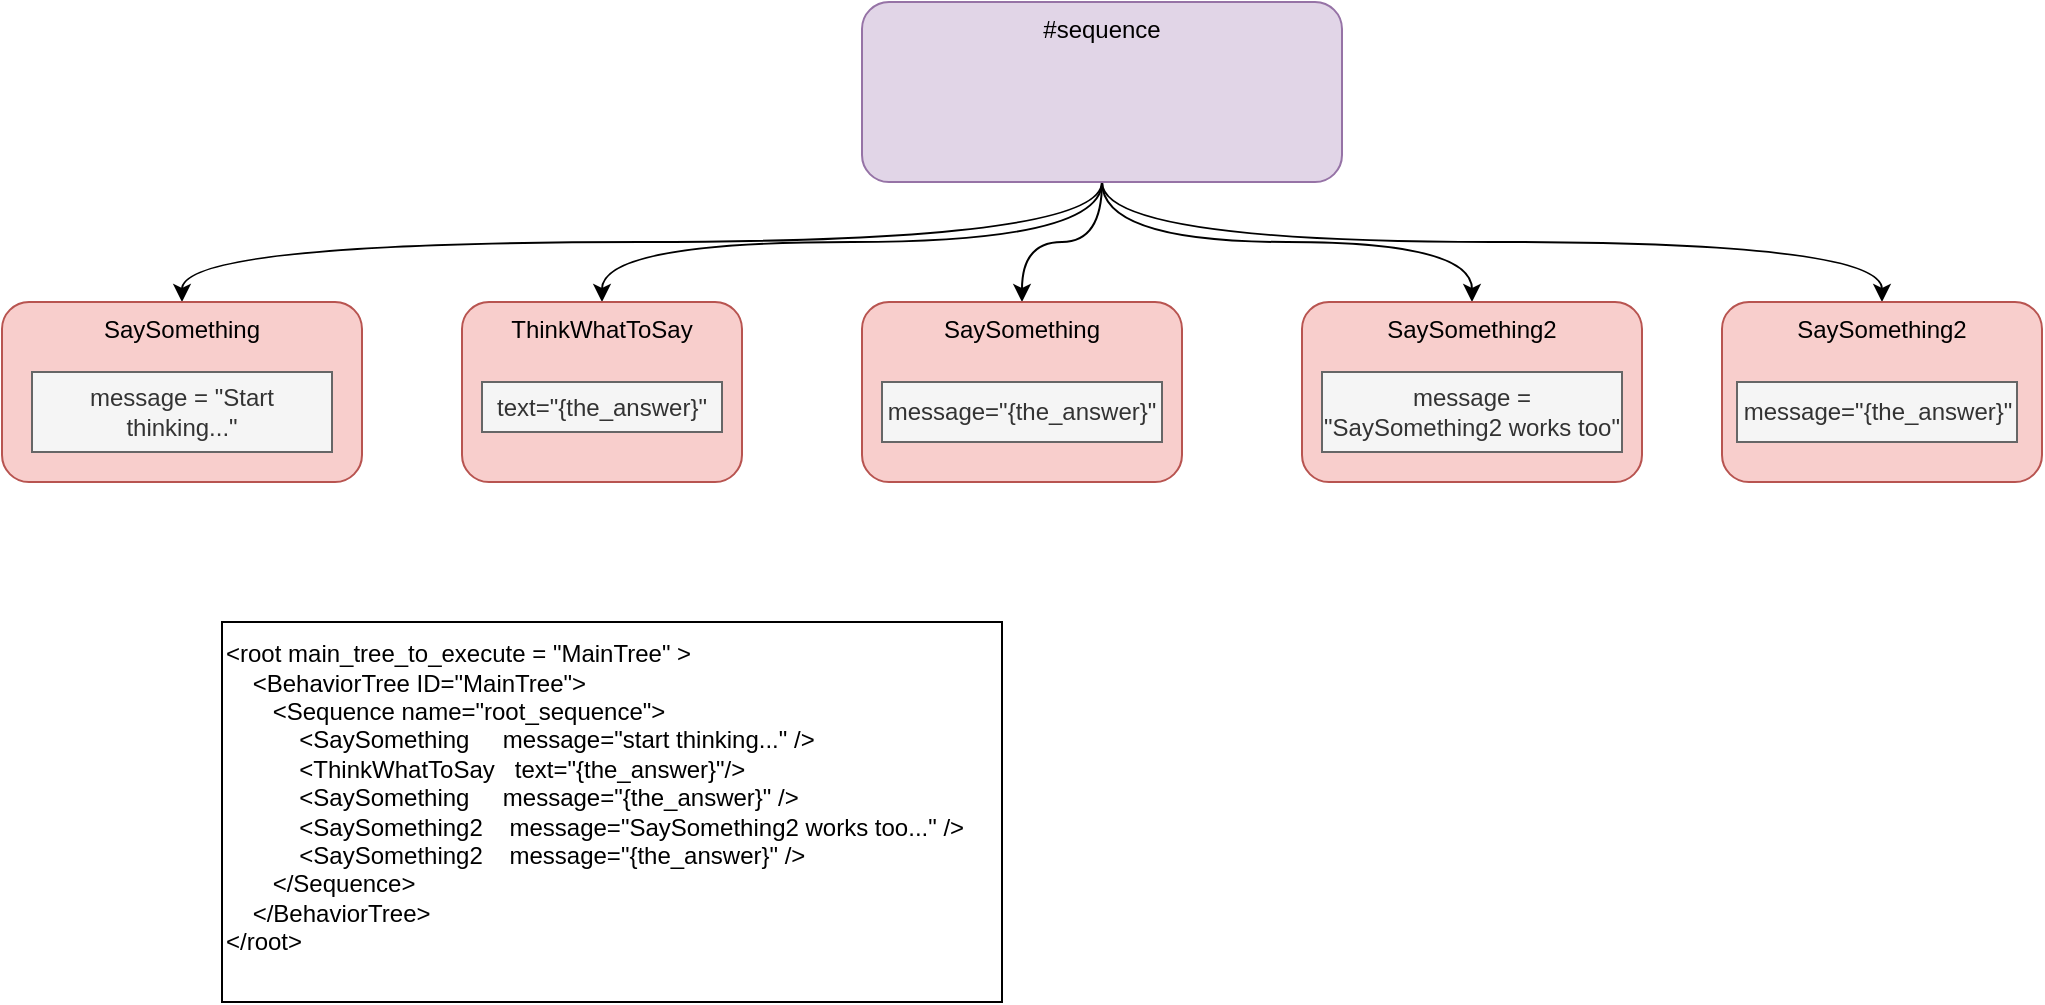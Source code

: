 <mxfile version="14.6.13" type="device"><diagram id="dl6viYF46tLr151Z0Rqe" name="tree"><mxGraphModel dx="1106" dy="806" grid="1" gridSize="10" guides="1" tooltips="1" connect="1" arrows="1" fold="1" page="1" pageScale="1" pageWidth="1100" pageHeight="850" math="0" shadow="0"><root><mxCell id="0"/><mxCell id="1" parent="0"/><mxCell id="VDCRdWPJAwFapRl1d_3T-2" style="edgeStyle=orthogonalEdgeStyle;orthogonalLoop=1;jettySize=auto;html=1;exitX=0.5;exitY=1;exitDx=0;exitDy=0;verticalAlign=top;curved=1;" edge="1" parent="1" source="VDCRdWPJAwFapRl1d_3T-7" target="VDCRdWPJAwFapRl1d_3T-8"><mxGeometry relative="1" as="geometry"/></mxCell><mxCell id="VDCRdWPJAwFapRl1d_3T-3" style="edgeStyle=orthogonalEdgeStyle;orthogonalLoop=1;jettySize=auto;html=1;exitX=0.5;exitY=1;exitDx=0;exitDy=0;curved=1;verticalAlign=top;" edge="1" parent="1" source="VDCRdWPJAwFapRl1d_3T-7" target="VDCRdWPJAwFapRl1d_3T-11"><mxGeometry relative="1" as="geometry"/></mxCell><mxCell id="VDCRdWPJAwFapRl1d_3T-4" style="edgeStyle=orthogonalEdgeStyle;curved=1;orthogonalLoop=1;jettySize=auto;html=1;exitX=0.5;exitY=1;exitDx=0;exitDy=0;entryX=0.5;entryY=0;entryDx=0;entryDy=0;verticalAlign=top;" edge="1" parent="1" source="VDCRdWPJAwFapRl1d_3T-7" target="VDCRdWPJAwFapRl1d_3T-12"><mxGeometry relative="1" as="geometry"/></mxCell><mxCell id="VDCRdWPJAwFapRl1d_3T-5" style="edgeStyle=orthogonalEdgeStyle;curved=1;orthogonalLoop=1;jettySize=auto;html=1;exitX=0.5;exitY=1;exitDx=0;exitDy=0;entryX=0.5;entryY=0;entryDx=0;entryDy=0;verticalAlign=top;" edge="1" parent="1" source="VDCRdWPJAwFapRl1d_3T-7" target="VDCRdWPJAwFapRl1d_3T-9"><mxGeometry relative="1" as="geometry"/></mxCell><mxCell id="VDCRdWPJAwFapRl1d_3T-6" style="edgeStyle=orthogonalEdgeStyle;curved=1;orthogonalLoop=1;jettySize=auto;html=1;exitX=0.5;exitY=1;exitDx=0;exitDy=0;entryX=0.5;entryY=0;entryDx=0;entryDy=0;verticalAlign=top;" edge="1" parent="1" source="VDCRdWPJAwFapRl1d_3T-7" target="VDCRdWPJAwFapRl1d_3T-10"><mxGeometry relative="1" as="geometry"/></mxCell><mxCell id="VDCRdWPJAwFapRl1d_3T-7" value="#sequence" style="rounded=1;whiteSpace=wrap;html=1;verticalAlign=top;fillColor=#e1d5e7;strokeColor=#9673a6;" vertex="1" parent="1"><mxGeometry x="440" y="50" width="240" height="90" as="geometry"/></mxCell><mxCell id="VDCRdWPJAwFapRl1d_3T-8" value="SaySomething" style="rounded=1;whiteSpace=wrap;html=1;verticalAlign=top;fillColor=#f8cecc;strokeColor=#b85450;" vertex="1" parent="1"><mxGeometry x="440" y="200" width="160" height="90" as="geometry"/></mxCell><mxCell id="VDCRdWPJAwFapRl1d_3T-9" value="SaySomething2" style="rounded=1;whiteSpace=wrap;html=1;verticalAlign=top;fillColor=#f8cecc;strokeColor=#b85450;" vertex="1" parent="1"><mxGeometry x="660" y="200" width="170" height="90" as="geometry"/></mxCell><mxCell id="VDCRdWPJAwFapRl1d_3T-10" value="SaySomething2" style="rounded=1;whiteSpace=wrap;html=1;verticalAlign=top;fillColor=#f8cecc;strokeColor=#b85450;" vertex="1" parent="1"><mxGeometry x="870" y="200" width="160" height="90" as="geometry"/></mxCell><mxCell id="VDCRdWPJAwFapRl1d_3T-11" value="ThinkWhatToSay" style="rounded=1;whiteSpace=wrap;html=1;verticalAlign=top;fillColor=#f8cecc;strokeColor=#b85450;" vertex="1" parent="1"><mxGeometry x="240" y="200" width="140" height="90" as="geometry"/></mxCell><mxCell id="VDCRdWPJAwFapRl1d_3T-12" value="SaySomething" style="rounded=1;whiteSpace=wrap;html=1;verticalAlign=top;fillColor=#f8cecc;strokeColor=#b85450;" vertex="1" parent="1"><mxGeometry x="10" y="200" width="180" height="90" as="geometry"/></mxCell><mxCell id="VDCRdWPJAwFapRl1d_3T-13" value="message = &quot;SaySomething2 works too&quot;" style="rounded=0;whiteSpace=wrap;html=1;fillColor=#f5f5f5;strokeColor=#666666;fontColor=#333333;" vertex="1" parent="1"><mxGeometry x="670" y="235" width="150" height="40" as="geometry"/></mxCell><mxCell id="VDCRdWPJAwFapRl1d_3T-14" value="text=&quot;{the_answer}&quot;" style="rounded=0;whiteSpace=wrap;html=1;fillColor=#f5f5f5;strokeColor=#666666;fontColor=#333333;" vertex="1" parent="1"><mxGeometry x="250" y="240" width="120" height="25" as="geometry"/></mxCell><mxCell id="VDCRdWPJAwFapRl1d_3T-15" value="message=&quot;{the_answer}&quot;" style="rounded=0;whiteSpace=wrap;html=1;fillColor=#f5f5f5;strokeColor=#666666;fontColor=#333333;" vertex="1" parent="1"><mxGeometry x="450" y="240" width="140" height="30" as="geometry"/></mxCell><mxCell id="VDCRdWPJAwFapRl1d_3T-16" value="message=&quot;{the_answer}&quot;" style="rounded=0;whiteSpace=wrap;html=1;fillColor=#f5f5f5;strokeColor=#666666;fontColor=#333333;" vertex="1" parent="1"><mxGeometry x="877.5" y="240" width="140" height="30" as="geometry"/></mxCell><mxCell id="VDCRdWPJAwFapRl1d_3T-17" value="message = &quot;Start thinking...&quot;" style="rounded=0;whiteSpace=wrap;html=1;fillColor=#f5f5f5;strokeColor=#666666;fontColor=#333333;" vertex="1" parent="1"><mxGeometry x="25" y="235" width="150" height="40" as="geometry"/></mxCell><mxCell id="VDCRdWPJAwFapRl1d_3T-18" value="&lt;div&gt;&lt;div&gt;&amp;lt;root main_tree_to_execute = &quot;MainTree&quot; &amp;gt;&lt;/div&gt;&lt;div&gt;&amp;nbsp; &amp;nbsp; &amp;lt;BehaviorTree ID=&quot;MainTree&quot;&amp;gt;&lt;/div&gt;&lt;div&gt;&amp;nbsp; &amp;nbsp; &amp;nbsp; &amp;nbsp;&amp;lt;Sequence name=&quot;root_sequence&quot;&amp;gt;&lt;/div&gt;&lt;div&gt;&amp;nbsp; &amp;nbsp; &amp;nbsp; &amp;nbsp; &amp;nbsp; &amp;nbsp;&amp;lt;SaySomething&amp;nbsp; &amp;nbsp; &amp;nbsp;message=&quot;start thinking...&quot; /&amp;gt;&lt;/div&gt;&lt;div&gt;&amp;nbsp; &amp;nbsp; &amp;nbsp; &amp;nbsp; &amp;nbsp; &amp;nbsp;&amp;lt;ThinkWhatToSay&amp;nbsp; &amp;nbsp;text=&quot;{the_answer}&quot;/&amp;gt;&lt;/div&gt;&lt;div&gt;&amp;nbsp; &amp;nbsp; &amp;nbsp; &amp;nbsp; &amp;nbsp; &amp;nbsp;&amp;lt;SaySomething&amp;nbsp; &amp;nbsp; &amp;nbsp;message=&quot;{the_answer}&quot; /&amp;gt;&lt;/div&gt;&lt;div&gt;&amp;nbsp; &amp;nbsp; &amp;nbsp; &amp;nbsp; &amp;nbsp; &amp;nbsp;&amp;lt;SaySomething2&amp;nbsp; &amp;nbsp; message=&quot;SaySomething2 works too...&quot; /&amp;gt;&lt;/div&gt;&lt;div&gt;&amp;nbsp; &amp;nbsp; &amp;nbsp; &amp;nbsp; &amp;nbsp; &amp;nbsp;&amp;lt;SaySomething2&amp;nbsp; &amp;nbsp; message=&quot;{the_answer}&quot; /&amp;gt;&lt;/div&gt;&lt;div&gt;&amp;nbsp; &amp;nbsp; &amp;nbsp; &amp;nbsp;&amp;lt;/Sequence&amp;gt;&lt;/div&gt;&lt;div&gt;&amp;nbsp; &amp;nbsp; &amp;lt;/BehaviorTree&amp;gt;&lt;/div&gt;&lt;div&gt;&amp;lt;/root&amp;gt;&lt;/div&gt;&lt;/div&gt;&lt;div&gt;&lt;br style=&quot;&quot;&gt;&lt;/div&gt;" style="rounded=0;whiteSpace=wrap;html=1;align=left;" vertex="1" parent="1"><mxGeometry x="120" y="360" width="390" height="190" as="geometry"/></mxCell></root></mxGraphModel></diagram></mxfile>